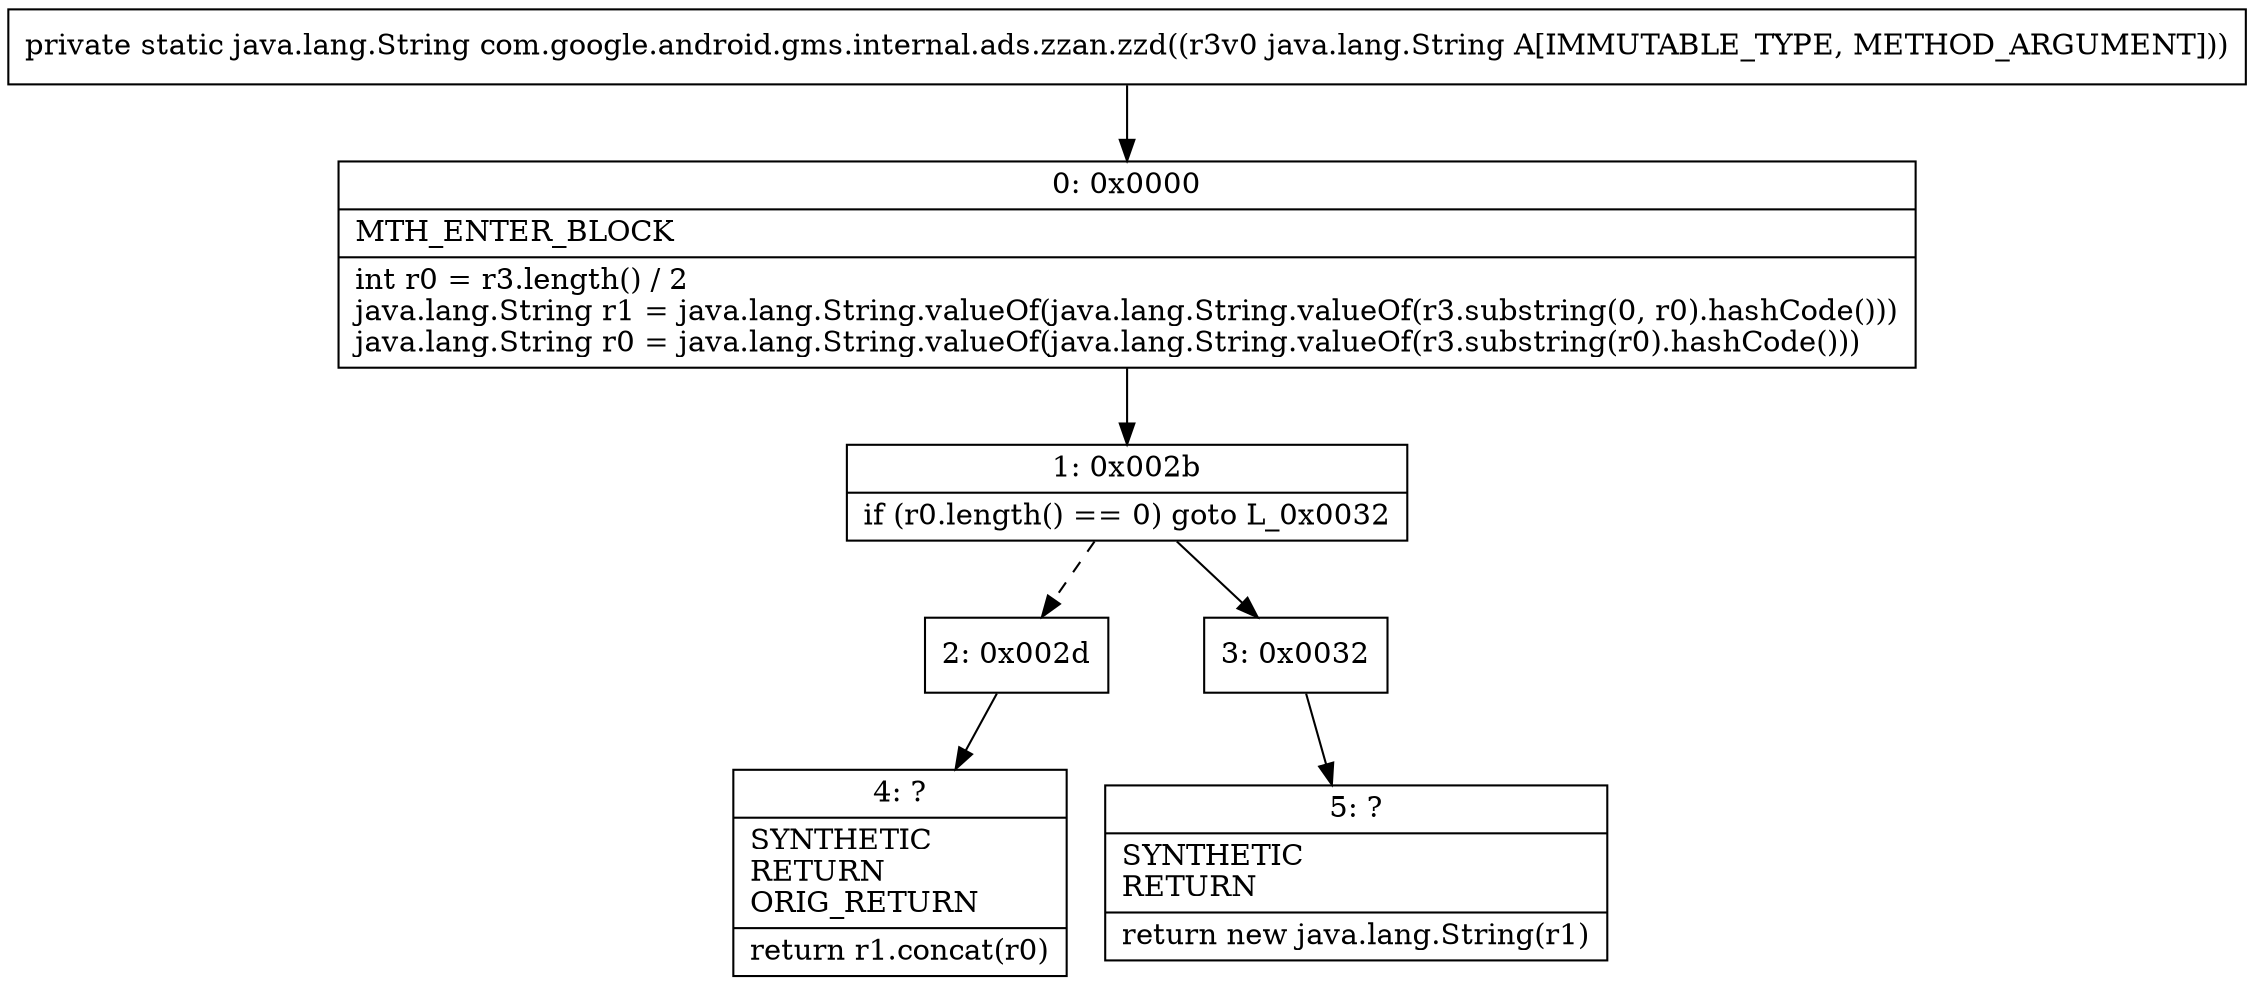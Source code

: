digraph "CFG forcom.google.android.gms.internal.ads.zzan.zzd(Ljava\/lang\/String;)Ljava\/lang\/String;" {
Node_0 [shape=record,label="{0\:\ 0x0000|MTH_ENTER_BLOCK\l|int r0 = r3.length() \/ 2\ljava.lang.String r1 = java.lang.String.valueOf(java.lang.String.valueOf(r3.substring(0, r0).hashCode()))\ljava.lang.String r0 = java.lang.String.valueOf(java.lang.String.valueOf(r3.substring(r0).hashCode()))\l}"];
Node_1 [shape=record,label="{1\:\ 0x002b|if (r0.length() == 0) goto L_0x0032\l}"];
Node_2 [shape=record,label="{2\:\ 0x002d}"];
Node_3 [shape=record,label="{3\:\ 0x0032}"];
Node_4 [shape=record,label="{4\:\ ?|SYNTHETIC\lRETURN\lORIG_RETURN\l|return r1.concat(r0)\l}"];
Node_5 [shape=record,label="{5\:\ ?|SYNTHETIC\lRETURN\l|return new java.lang.String(r1)\l}"];
MethodNode[shape=record,label="{private static java.lang.String com.google.android.gms.internal.ads.zzan.zzd((r3v0 java.lang.String A[IMMUTABLE_TYPE, METHOD_ARGUMENT])) }"];
MethodNode -> Node_0;
Node_0 -> Node_1;
Node_1 -> Node_2[style=dashed];
Node_1 -> Node_3;
Node_2 -> Node_4;
Node_3 -> Node_5;
}

